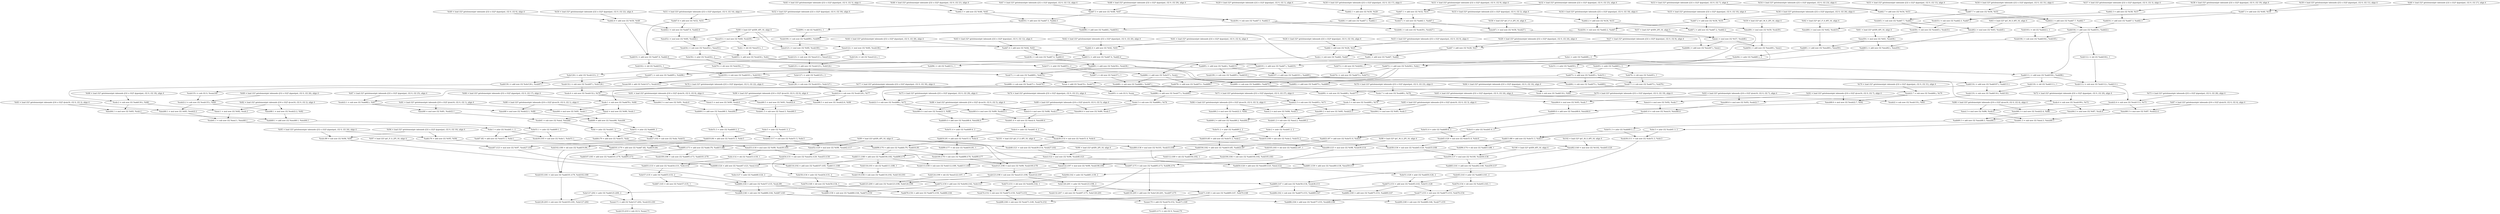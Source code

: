 digraph G {
compound=true
"t25" [label="  %t25 = load i32* getelementptr inbounds ([32 x i32]* @goutput, i32 0, i32 0), align 4"]
"t26" [label="  %t26 = load i32* getelementptr inbounds ([32 x i32]* @goutput, i32 0, i32 16), align 4"]
"add2" [label="  %add2 = add nsw i32 %t26, %t25"]
"t27" [label="  %t27 = load i32* getelementptr inbounds ([32 x i32]* @goutput, i32 0, i32 8), align 4"]
"t28" [label="  %t28 = load i32* getelementptr inbounds ([32 x i32]* @goutput, i32 0, i32 24), align 4"]
"add7" [label="  %add7 = add nsw i32 %t28, %t27"]
"t29" [label="  %t29 = load i32* getelementptr inbounds ([32 x i32]* @goutput, i32 0, i32 1), align 4"]
"t30" [label="  %t30 = load i32* getelementptr inbounds ([32 x i32]* @goutput, i32 0, i32 17), align 4"]
"add2.1" [label="  %add2.1 = add nsw i32 %t30, %t29"]
"t31" [label="  %t31 = load i32* getelementptr inbounds ([32 x i32]* @goutput, i32 0, i32 9), align 4"]
"t32" [label="  %t32 = load i32* getelementptr inbounds ([32 x i32]* @goutput, i32 0, i32 25), align 4"]
"add7.1" [label="  %add7.1 = add nsw i32 %t32, %t31"]
"t33" [label="  %t33 = load i32* getelementptr inbounds ([32 x i32]* @goutput, i32 0, i32 2), align 4"]
"t34" [label="  %t34 = load i32* getelementptr inbounds ([32 x i32]* @goutput, i32 0, i32 18), align 4"]
"add2.2" [label="  %add2.2 = add nsw i32 %t34, %t33"]
"t35" [label="  %t35 = load i32* getelementptr inbounds ([32 x i32]* @goutput, i32 0, i32 10), align 4"]
"t36" [label="  %t36 = load i32* getelementptr inbounds ([32 x i32]* @goutput, i32 0, i32 26), align 4"]
"add7.2" [label="  %add7.2 = add nsw i32 %t36, %t35"]
"t37" [label="  %t37 = load i32* getelementptr inbounds ([32 x i32]* @goutput, i32 0, i32 3), align 4"]
"t38" [label="  %t38 = load i32* getelementptr inbounds ([32 x i32]* @goutput, i32 0, i32 19), align 4"]
"add2.3" [label="  %add2.3 = add nsw i32 %t38, %t37"]
"t39" [label="  %t39 = load i32* getelementptr inbounds ([32 x i32]* @goutput, i32 0, i32 11), align 4"]
"t40" [label="  %t40 = load i32* getelementptr inbounds ([32 x i32]* @goutput, i32 0, i32 27), align 4"]
"add7.3" [label="  %add7.3 = add nsw i32 %t40, %t39"]
"t41" [label="  %t41 = load i32* getelementptr inbounds ([32 x i32]* @goutput, i32 0, i32 4), align 4"]
"t42" [label="  %t42 = load i32* getelementptr inbounds ([32 x i32]* @goutput, i32 0, i32 20), align 4"]
"add2.4" [label="  %add2.4 = add nsw i32 %t42, %t41"]
"t43" [label="  %t43 = load i32* getelementptr inbounds ([32 x i32]* @goutput, i32 0, i32 12), align 4"]
"t44" [label="  %t44 = load i32* getelementptr inbounds ([32 x i32]* @goutput, i32 0, i32 28), align 4"]
"add7.4" [label="  %add7.4 = add nsw i32 %t44, %t43"]
"t45" [label="  %t45 = load i32* getelementptr inbounds ([32 x i32]* @goutput, i32 0, i32 5), align 4"]
"t46" [label="  %t46 = load i32* getelementptr inbounds ([32 x i32]* @goutput, i32 0, i32 21), align 4"]
"add2.5" [label="  %add2.5 = add nsw i32 %t46, %t45"]
"t47" [label="  %t47 = load i32* getelementptr inbounds ([32 x i32]* @goutput, i32 0, i32 13), align 4"]
"t48" [label="  %t48 = load i32* getelementptr inbounds ([32 x i32]* @goutput, i32 0, i32 29), align 4"]
"add7.5" [label="  %add7.5 = add nsw i32 %t48, %t47"]
"t49" [label="  %t49 = load i32* getelementptr inbounds ([32 x i32]* @goutput, i32 0, i32 6), align 4"]
"t50" [label="  %t50 = load i32* getelementptr inbounds ([32 x i32]* @goutput, i32 0, i32 22), align 4"]
"add2.6" [label="  %add2.6 = add nsw i32 %t50, %t49"]
"t51" [label="  %t51 = load i32* getelementptr inbounds ([32 x i32]* @goutput, i32 0, i32 14), align 4"]
"t52" [label="  %t52 = load i32* getelementptr inbounds ([32 x i32]* @goutput, i32 0, i32 30), align 4"]
"add7.6" [label="  %add7.6 = add nsw i32 %t52, %t51"]
"t53" [label="  %t53 = load i32* getelementptr inbounds ([32 x i32]* @goutput, i32 0, i32 7), align 4"]
"t54" [label="  %t54 = load i32* getelementptr inbounds ([32 x i32]* @goutput, i32 0, i32 23), align 4"]
"add2.7" [label="  %add2.7 = add nsw i32 %t54, %t53"]
"t55" [label="  %t55 = load i32* getelementptr inbounds ([32 x i32]* @goutput, i32 0, i32 15), align 4"]
"t56" [label="  %t56 = load i32* getelementptr inbounds ([32 x i32]* @goutput, i32 0, i32 31), align 4"]
"add7.7" [label="  %add7.7 = add nsw i32 %t56, %t55"]
"add.i" [label="  %add.i = add nsw i32 %add7, %add2"]
"add4.i" [label="  %add4.i = add nsw i32 %add7.1, %add2.1"]
"add7.i" [label="  %add7.i = add nsw i32 %add7.2, %add2.2"]
"add10.i" [label="  %add10.i = add nsw i32 %add7.3, %add2.3"]
"add13.i" [label="  %add13.i = add nsw i32 %add7.4, %add2.4"]
"add16.i" [label="  %add16.i = add nsw i32 %add7.5, %add2.5"]
"add19.i" [label="  %add19.i = add nsw i32 %add7.6, %add2.6"]
"add22.i" [label="  %add22.i = add nsw i32 %add7.7, %add2.7"]
"sub.i" [label="  %sub.i = sub nsw i32 %add2, %add7"]
"sub27.i" [label="  %sub27.i = sub nsw i32 %add2.1, %add7.1"]
"sub30.i" [label="  %sub30.i = sub nsw i32 %add2.2, %add7.2"]
"sub33.i" [label="  %sub33.i = sub nsw i32 %add2.3, %add7.3"]
"sub36.i" [label="  %sub36.i = sub nsw i32 %add7.4, %add2.4"]
"sub39.i" [label="  %sub39.i = sub nsw i32 %add7.5, %add2.5"]
"sub42.i" [label="  %sub42.i = sub nsw i32 %add7.6, %add2.6"]
"sub45.i" [label="  %sub45.i = sub nsw i32 %add7.7, %add2.7"]
"sub46.i" [label="  %sub46.i = sub nsw i32 %sub39.i, %sub27.i"]
"t57" [label="  %t57 = load i32* @SIN_2PI_16, align 4"]
"mul.i" [label="  %mul.i = mul nsw i32 %t57, %sub46.i"]
"t58" [label="  %t58 = load i32* @C_P_S_2PI_16, align 4"]
"mul47.i" [label="  %mul47.i = mul nsw i32 %t58, %sub27.i"]
"add48.i" [label="  %add48.i = add nsw i32 %mul47.i, %mul.i"]
"t59" [label="  %t59 = load i32* @C_M_S_2PI_16, align 4"]
"mul49.i" [label="  %mul49.i = mul nsw i32 %t59, %sub39.i"]
"add50.i" [label="  %add50.i = add nsw i32 %mul49.i, %mul.i"]
"shr.i" [label="  %shr.i = ashr i32 %add48.i, 2"]
"shr51.i" [label="  %shr51.i = ashr i32 %add50.i, 2"]
"t60" [label="  %t60 = load i32* @SIN_4PI_16, align 4"]
"mul52.i" [label="  %mul52.i = mul nsw i32 %t60, %sub42.i"]
"mul53.i" [label="  %mul53.i = mul nsw i32 %t60, %sub30.i"]
"sub54.i" [label="  %sub54.i = sub nsw i32 %mul52.i, %mul53.i"]
"shl.i" [label="  %shl.i = shl i32 %mul53.i, 1"]
"add55.i" [label="  %add55.i = add nsw i32 %sub54.i, %shl.i"]
"shr56.i" [label="  %shr56.i = ashr i32 %sub54.i, 2"]
"shr57.i" [label="  %shr57.i = ashr i32 %add55.i, 2"]
"sub58.i" [label="  %sub58.i = sub nsw i32 %sub45.i, %sub33.i"]
"t61" [label="  %t61 = load i32* @SIN_6PI_16, align 4"]
"mul59.i" [label="  %mul59.i = mul nsw i32 %t61, %sub58.i"]
"t62" [label="  %t62 = load i32* @C_P_S_6PI_16, align 4"]
"mul60.i" [label="  %mul60.i = mul nsw i32 %t62, %sub33.i"]
"add61.i" [label="  %add61.i = add nsw i32 %mul60.i, %mul59.i"]
"t63" [label="  %t63 = load i32* @C_M_S_6PI_16, align 4"]
"mul62.i" [label="  %mul62.i = mul nsw i32 %t63, %sub45.i"]
"add63.i" [label="  %add63.i = add nsw i32 %mul62.i, %mul59.i"]
"shr64.i" [label="  %shr64.i = ashr i32 %add61.i, 2"]
"shr65.i" [label="  %shr65.i = ashr i32 %add63.i, 2"]
"add66.i" [label="  %add66.i = add nsw i32 %shr57.i, %sub.i"]
"shl67.i" [label="  %shl67.i = shl nsw i32 %shr57.i, 1"]
"sub68.i" [label="  %sub68.i = sub nsw i32 %add66.i, %shl67.i"]
"add69.i" [label="  %add69.i = add nsw i32 %shr56.i, %sub36.i"]
"shl70.i" [label="  %shl70.i = shl nsw i32 %shr56.i, 1"]
"sub71.i" [label="  %sub71.i = sub nsw i32 %add69.i, %shl70.i"]
"add72.i" [label="  %add72.i = add nsw i32 %shr64.i, %shr.i"]
"shl73.i" [label="  %shl73.i = shl nsw i32 %shr64.i, 1"]
"sub74.i" [label="  %sub74.i = sub nsw i32 %add72.i, %shl73.i"]
"add75.i" [label="  %add75.i = add nsw i32 %shr65.i, %shr51.i"]
"shl76.i" [label="  %shl76.i = shl nsw i32 %shr65.i, 1"]
"sub77.i" [label="  %sub77.i = sub nsw i32 %add75.i, %shl76.i"]
"add78.i" [label="  %add78.i = add nsw i32 %add72.i, %add66.i"]
"sub80.i" [label="  %sub80.i = sub nsw i32 %add66.i, %add72.i"]
"add82.i" [label="  %add82.i = add nsw i32 %add75.i, %add69.i"]
"sub84.i" [label="  %sub84.i = sub nsw i32 %add75.i, %add69.i"]
"add86.i" [label="  %add86.i = add nsw i32 %sub77.i, %sub68.i"]
"sub88.i" [label="  %sub88.i = sub nsw i32 %sub71.i, %sub74.i"]
"sub90.i" [label="  %sub90.i = sub nsw i32 %sub68.i, %sub77.i"]
"sum" [label="  %sum = add i32 %sub74.i, %sub71.i"]
"sub93.i" [label="  %sub93.i = sub i32 0, %sum"]
"add95.i" [label="  %add95.i = add nsw i32 %add.i, %add13.i"]
"shl96.i" [label="  %shl96.i = shl i32 %add13.i, 1"]
"sub97.i" [label="  %sub97.i = sub nsw i32 %add95.i, %shl96.i"]
"add98.i" [label="  %add98.i = add nsw i32 %add4.i, %add16.i"]
"shl99.i" [label="  %shl99.i = shl i32 %add16.i, 1"]
"sub100.i" [label="  %sub100.i = sub nsw i32 %add98.i, %shl99.i"]
"add101.i" [label="  %add101.i = add nsw i32 %add7.i, %add19.i"]
"shl102.i" [label="  %shl102.i = shl i32 %add19.i, 1"]
"sub103.i" [label="  %sub103.i = sub nsw i32 %add101.i, %shl102.i"]
"add104.i" [label="  %add104.i = add nsw i32 %add10.i, %add22.i"]
"shl105.i" [label="  %shl105.i = shl i32 %add22.i, 1"]
"sub106.i" [label="  %sub106.i = sub nsw i32 %add104.i, %shl105.i"]
"add107.i" [label="  %add107.i = add nsw i32 %add101.i, %add95.i"]
"sub109.i" [label="  %sub109.i = sub nsw i32 %add95.i, %add101.i"]
"add111.i" [label="  %add111.i = add nsw i32 %add104.i, %add98.i"]
"shl112.i" [label="  %shl112.i = shl i32 %add104.i, 1"]
"sub113.i" [label="  %sub113.i = sub nsw i32 %shl112.i, %add111.i"]
"add116.i" [label="  %add116.i = add nsw i32 %add107.i, %add111.i"]
"shl118.i" [label="  %shl118.i = shl i32 %add111.i, 1"]
"sub119.i" [label="  %sub119.i = sub nsw i32 %add116.i, %shl118.i"]
"mul121.i" [label="  %mul121.i = mul nsw i32 %t60, %sub100.i"]
"mul122.i" [label="  %mul122.i = mul nsw i32 %t60, %sub106.i"]
"sub123.i" [label="  %sub123.i = sub nsw i32 %mul121.i, %mul122.i"]
"shl124.i" [label="  %shl124.i = shl i32 %mul122.i, 1"]
"add125.i" [label="  %add125.i = add nsw i32 %sub123.i, %shl124.i"]
"shr126.i" [label="  %shr126.i = ashr i32 %sub123.i, 2"]
"shr127.i" [label="  %shr127.i = ashr i32 %add125.i, 2"]
"sub128.i" [label="  %sub128.i = sub nsw i32 %sub103.i, %shr127.i"]
"add130.i" [label="  %add130.i = add nsw i32 %shr126.i, %sub97.i"]
"sub132.i" [label="  %sub132.i = sub nsw i32 %sub97.i, %shr126.i"]
"sum169" [label="  %sum169 = add i32 %shr127.i, %sub103.i"]
"sub135.i" [label="  %sub135.i = sub i32 0, %sum169"]
"t64" [label="  %t64 = load i32* getelementptr inbounds ([32 x i32]* @goutput, i32 0, i32 16), align 4"]
"sub" [label="  %sub = sub nsw i32 %add116.i, %t64"]
"t65" [label="  %t65 = load i32* getelementptr inbounds ([32 x i32]* @goutput, i32 0, i32 24), align 4"]
"sub22" [label="  %sub22 = sub nsw i32 %sub119.i, %t65"]
"t66" [label="  %t66 = load i32* getelementptr inbounds ([32 x i32]* @goutput, i32 0, i32 17), align 4"]
"sub.1" [label="  %sub.1 = sub nsw i32 %add78.i, %t66"]
"t67" [label="  %t67 = load i32* getelementptr inbounds ([32 x i32]* @goutput, i32 0, i32 25), align 4"]
"sub22.1" [label="  %sub22.1 = sub nsw i32 %add82.i, %t67"]
"t68" [label="  %t68 = load i32* getelementptr inbounds ([32 x i32]* @goutput, i32 0, i32 18), align 4"]
"sub.2" [label="  %sub.2 = sub nsw i32 %add130.i, %t68"]
"t69" [label="  %t69 = load i32* getelementptr inbounds ([32 x i32]* @goutput, i32 0, i32 26), align 4"]
"sub22.2" [label="  %sub22.2 = sub nsw i32 %sub135.i, %t69"]
"t70" [label="  %t70 = load i32* getelementptr inbounds ([32 x i32]* @goutput, i32 0, i32 19), align 4"]
"sub.3" [label="  %sub.3 = sub nsw i32 %sub90.i, %t70"]
"t71" [label="  %t71 = load i32* getelementptr inbounds ([32 x i32]* @goutput, i32 0, i32 27), align 4"]
"sub22.3" [label="  %sub22.3 = sub nsw i32 %sub93.i, %t71"]
"t72" [label="  %t72 = load i32* getelementptr inbounds ([32 x i32]* @goutput, i32 0, i32 20), align 4"]
"sub.4" [label="  %sub.4 = sub nsw i32 %sub109.i, %t72"]
"t73" [label="  %t73 = load i32* getelementptr inbounds ([32 x i32]* @goutput, i32 0, i32 28), align 4"]
"sub22.4" [label="  %sub22.4 = sub nsw i32 %sub113.i, %t73"]
"t74" [label="  %t74 = load i32* getelementptr inbounds ([32 x i32]* @goutput, i32 0, i32 21), align 4"]
"sub.5" [label="  %sub.5 = sub nsw i32 %add86.i, %t74"]
"t75" [label="  %t75 = load i32* getelementptr inbounds ([32 x i32]* @goutput, i32 0, i32 29), align 4"]
"sub22.5" [label="  %sub22.5 = sub nsw i32 %sub88.i, %t75"]
"t76" [label="  %t76 = load i32* getelementptr inbounds ([32 x i32]* @goutput, i32 0, i32 22), align 4"]
"sub.6" [label="  %sub.6 = sub nsw i32 %sub132.i, %t76"]
"t77" [label="  %t77 = load i32* getelementptr inbounds ([32 x i32]* @goutput, i32 0, i32 30), align 4"]
"sub22.6" [label="  %sub22.6 = sub nsw i32 %sub128.i, %t77"]
"t78" [label="  %t78 = load i32* getelementptr inbounds ([32 x i32]* @goutput, i32 0, i32 23), align 4"]
"sub.7" [label="  %sub.7 = sub nsw i32 %sub80.i, %t78"]
"t79" [label="  %t79 = load i32* getelementptr inbounds ([32 x i32]* @goutput, i32 0, i32 31), align 4"]
"sub22.7" [label="  %sub22.7 = sub nsw i32 %sub84.i, %t79"]
"t80" [label="  %t80 = load i32* getelementptr inbounds ([16 x i32]* @cos16, i32 0, i32 1), align 4"]
"mul" [label="  %mul = mul nsw i32 %t80, %sub.1"]
"t81" [label="  %t81 = load i32* getelementptr inbounds ([16 x i32]* @sin16, i32 0, i32 1), align 4"]
"mul40" [label="  %mul40 = mul nsw i32 %t81, %sub22.1"]
"sub41" [label="  %sub41 = sub nsw i32 %mul, %mul40"]
"mul44" [label="  %mul44 = mul nsw i32 %t81, %sub.1"]
"mul48" [label="  %mul48 = mul nsw i32 %sub22.1, %t80"]
"add49" [label="  %add49 = add nsw i32 %mul48, %mul44"]
"shr" [label="  %shr = ashr i32 %sub41, 2"]
"shr51" [label="  %shr51 = ashr i32 %add49, 2"]
"t82" [label="  %t82 = load i32* getelementptr inbounds ([16 x i32]* @cos16, i32 0, i32 2), align 4"]
"mul.1" [label="  %mul.1 = mul nsw i32 %t82, %sub.2"]
"t83" [label="  %t83 = load i32* getelementptr inbounds ([16 x i32]* @sin16, i32 0, i32 2), align 4"]
"mul40.1" [label="  %mul40.1 = mul nsw i32 %t83, %sub22.2"]
"sub41.1" [label="  %sub41.1 = sub nsw i32 %mul.1, %mul40.1"]
"mul44.1" [label="  %mul44.1 = mul nsw i32 %t83, %sub.2"]
"mul48.1" [label="  %mul48.1 = mul nsw i32 %sub22.2, %t82"]
"add49.1" [label="  %add49.1 = add nsw i32 %mul48.1, %mul44.1"]
"shr.1" [label="  %shr.1 = ashr i32 %sub41.1, 2"]
"shr51.1" [label="  %shr51.1 = ashr i32 %add49.1, 2"]
"t84" [label="  %t84 = load i32* getelementptr inbounds ([16 x i32]* @cos16, i32 0, i32 3), align 4"]
"mul.2" [label="  %mul.2 = mul nsw i32 %t84, %sub.3"]
"t85" [label="  %t85 = load i32* getelementptr inbounds ([16 x i32]* @sin16, i32 0, i32 3), align 4"]
"mul40.2" [label="  %mul40.2 = mul nsw i32 %t85, %sub22.3"]
"sub41.2" [label="  %sub41.2 = sub nsw i32 %mul.2, %mul40.2"]
"mul44.2" [label="  %mul44.2 = mul nsw i32 %t85, %sub.3"]
"mul48.2" [label="  %mul48.2 = mul nsw i32 %sub22.3, %t84"]
"add49.2" [label="  %add49.2 = add nsw i32 %mul48.2, %mul44.2"]
"shr.2" [label="  %shr.2 = ashr i32 %sub41.2, 2"]
"shr51.2" [label="  %shr51.2 = ashr i32 %add49.2, 2"]
"t86" [label="  %t86 = load i32* getelementptr inbounds ([16 x i32]* @cos16, i32 0, i32 4), align 4"]
"mul.3" [label="  %mul.3 = mul nsw i32 %t86, %sub.4"]
"t87" [label="  %t87 = load i32* getelementptr inbounds ([16 x i32]* @sin16, i32 0, i32 4), align 4"]
"mul40.3" [label="  %mul40.3 = mul nsw i32 %t87, %sub22.4"]
"sub41.3" [label="  %sub41.3 = sub nsw i32 %mul.3, %mul40.3"]
"mul44.3" [label="  %mul44.3 = mul nsw i32 %t87, %sub.4"]
"mul48.3" [label="  %mul48.3 = mul nsw i32 %sub22.4, %t86"]
"add49.3" [label="  %add49.3 = add nsw i32 %mul48.3, %mul44.3"]
"shr.3" [label="  %shr.3 = ashr i32 %sub41.3, 2"]
"shr51.3" [label="  %shr51.3 = ashr i32 %add49.3, 2"]
"t88" [label="  %t88 = load i32* getelementptr inbounds ([16 x i32]* @cos16, i32 0, i32 5), align 4"]
"mul.4" [label="  %mul.4 = mul nsw i32 %t88, %sub.5"]
"t89" [label="  %t89 = load i32* getelementptr inbounds ([16 x i32]* @sin16, i32 0, i32 5), align 4"]
"mul40.4" [label="  %mul40.4 = mul nsw i32 %t89, %sub22.5"]
"sub41.4" [label="  %sub41.4 = sub nsw i32 %mul.4, %mul40.4"]
"mul44.4" [label="  %mul44.4 = mul nsw i32 %t89, %sub.5"]
"mul48.4" [label="  %mul48.4 = mul nsw i32 %sub22.5, %t88"]
"add49.4" [label="  %add49.4 = add nsw i32 %mul48.4, %mul44.4"]
"shr.4" [label="  %shr.4 = ashr i32 %sub41.4, 2"]
"shr51.4" [label="  %shr51.4 = ashr i32 %add49.4, 2"]
"t90" [label="  %t90 = load i32* getelementptr inbounds ([16 x i32]* @cos16, i32 0, i32 6), align 4"]
"mul.5" [label="  %mul.5 = mul nsw i32 %t90, %sub.6"]
"t91" [label="  %t91 = load i32* getelementptr inbounds ([16 x i32]* @sin16, i32 0, i32 6), align 4"]
"mul40.5" [label="  %mul40.5 = mul nsw i32 %t91, %sub22.6"]
"sub41.5" [label="  %sub41.5 = sub nsw i32 %mul.5, %mul40.5"]
"mul44.5" [label="  %mul44.5 = mul nsw i32 %t91, %sub.6"]
"mul48.5" [label="  %mul48.5 = mul nsw i32 %sub22.6, %t90"]
"add49.5" [label="  %add49.5 = add nsw i32 %mul48.5, %mul44.5"]
"shr.5" [label="  %shr.5 = ashr i32 %sub41.5, 2"]
"shr51.5" [label="  %shr51.5 = ashr i32 %add49.5, 2"]
"t92" [label="  %t92 = load i32* getelementptr inbounds ([16 x i32]* @cos16, i32 0, i32 7), align 4"]
"mul.6" [label="  %mul.6 = mul nsw i32 %t92, %sub.7"]
"t93" [label="  %t93 = load i32* getelementptr inbounds ([16 x i32]* @sin16, i32 0, i32 7), align 4"]
"mul40.6" [label="  %mul40.6 = mul nsw i32 %t93, %sub22.7"]
"sub41.6" [label="  %sub41.6 = sub nsw i32 %mul.6, %mul40.6"]
"mul44.6" [label="  %mul44.6 = mul nsw i32 %t93, %sub.7"]
"mul48.6" [label="  %mul48.6 = mul nsw i32 %sub22.7, %t92"]
"add49.6" [label="  %add49.6 = add nsw i32 %mul48.6, %mul44.6"]
"shr.6" [label="  %shr.6 = ashr i32 %sub41.6, 2"]
"shr51.6" [label="  %shr51.6 = ashr i32 %add49.6, 2"]
"t94" [label="  %t94 = load i32* getelementptr inbounds ([32 x i32]* @goutput, i32 0, i32 16), align 4"]
"t95" [label="  %t95 = load i32* getelementptr inbounds ([32 x i32]* @goutput, i32 0, i32 24), align 4"]
"add.i76" [label="  %add.i76 = add nsw i32 %t95, %t94"]
"add4.i79" [label="  %add4.i79 = add nsw i32 %shr51, %shr"]
"add7.i82" [label="  %add7.i82 = add nsw i32 %shr51.1, %shr.1"]
"add10.i85" [label="  %add10.i85 = add nsw i32 %shr51.2, %shr.2"]
"add13.i88" [label="  %add13.i88 = add nsw i32 %shr51.3, %shr.3"]
"add16.i91" [label="  %add16.i91 = add nsw i32 %shr51.4, %shr.4"]
"add19.i94" [label="  %add19.i94 = add nsw i32 %shr51.5, %shr.5"]
"add22.i97" [label="  %add22.i97 = add nsw i32 %shr51.6, %shr.6"]
"sub.i99" [label="  %sub.i99 = sub nsw i32 %t94, %t95"]
"sub27.i102" [label="  %sub27.i102 = sub nsw i32 %shr, %shr51"]
"sub30.i105" [label="  %sub30.i105 = sub nsw i32 %shr.1, %shr51.1"]
"sub33.i108" [label="  %sub33.i108 = sub nsw i32 %shr.2, %shr51.2"]
"sub36.i111" [label="  %sub36.i111 = sub nsw i32 %shr51.3, %shr.3"]
"sub39.i114" [label="  %sub39.i114 = sub nsw i32 %shr51.4, %shr.4"]
"sub42.i117" [label="  %sub42.i117 = sub nsw i32 %shr51.5, %shr.5"]
"sub45.i120" [label="  %sub45.i120 = sub nsw i32 %shr51.6, %shr.6"]
"sub46.i121" [label="  %sub46.i121 = sub nsw i32 %sub39.i114, %sub27.i102"]
"t96" [label="  %t96 = load i32* @SIN_2PI_16, align 4"]
"mul.i122" [label="  %mul.i122 = mul nsw i32 %t96, %sub46.i121"]
"t97" [label="  %t97 = load i32* @C_P_S_2PI_16, align 4"]
"mul47.i123" [label="  %mul47.i123 = mul nsw i32 %t97, %sub27.i102"]
"add48.i124" [label="  %add48.i124 = add nsw i32 %mul47.i123, %mul.i122"]
"t98" [label="  %t98 = load i32* @C_M_S_2PI_16, align 4"]
"mul49.i125" [label="  %mul49.i125 = mul nsw i32 %t98, %sub39.i114"]
"add50.i126" [label="  %add50.i126 = add nsw i32 %mul49.i125, %mul.i122"]
"shr.i127" [label="  %shr.i127 = ashr i32 %add48.i124, 2"]
"shr51.i128" [label="  %shr51.i128 = ashr i32 %add50.i126, 2"]
"t99" [label="  %t99 = load i32* @SIN_4PI_16, align 4"]
"mul52.i129" [label="  %mul52.i129 = mul nsw i32 %t99, %sub42.i117"]
"mul53.i130" [label="  %mul53.i130 = mul nsw i32 %t99, %sub30.i105"]
"sub54.i131" [label="  %sub54.i131 = sub nsw i32 %mul52.i129, %mul53.i130"]
"shl.i132" [label="  %shl.i132 = shl i32 %mul53.i130, 1"]
"add55.i133" [label="  %add55.i133 = add nsw i32 %sub54.i131, %shl.i132"]
"shr56.i134" [label="  %shr56.i134 = ashr i32 %sub54.i131, 2"]
"shr57.i135" [label="  %shr57.i135 = ashr i32 %add55.i133, 2"]
"sub58.i136" [label="  %sub58.i136 = sub nsw i32 %sub45.i120, %sub33.i108"]
"t100" [label="  %t100 = load i32* @SIN_6PI_16, align 4"]
"mul59.i137" [label="  %mul59.i137 = mul nsw i32 %t100, %sub58.i136"]
"t101" [label="  %t101 = load i32* @C_P_S_6PI_16, align 4"]
"mul60.i138" [label="  %mul60.i138 = mul nsw i32 %t101, %sub33.i108"]
"add61.i139" [label="  %add61.i139 = add nsw i32 %mul60.i138, %mul59.i137"]
"t102" [label="  %t102 = load i32* @C_M_S_6PI_16, align 4"]
"mul62.i140" [label="  %mul62.i140 = mul nsw i32 %t102, %sub45.i120"]
"add63.i141" [label="  %add63.i141 = add nsw i32 %mul62.i140, %mul59.i137"]
"shr64.i142" [label="  %shr64.i142 = ashr i32 %add61.i139, 2"]
"shr65.i143" [label="  %shr65.i143 = ashr i32 %add63.i141, 2"]
"add66.i144" [label="  %add66.i144 = add nsw i32 %shr57.i135, %sub.i99"]
"shl67.i145" [label="  %shl67.i145 = shl nsw i32 %shr57.i135, 1"]
"sub68.i146" [label="  %sub68.i146 = sub nsw i32 %add66.i144, %shl67.i145"]
"add69.i147" [label="  %add69.i147 = add nsw i32 %shr56.i134, %sub36.i111"]
"shl70.i148" [label="  %shl70.i148 = shl nsw i32 %shr56.i134, 1"]
"sub71.i149" [label="  %sub71.i149 = sub nsw i32 %add69.i147, %shl70.i148"]
"add72.i150" [label="  %add72.i150 = add nsw i32 %shr64.i142, %shr.i127"]
"shl73.i151" [label="  %shl73.i151 = shl nsw i32 %shr64.i142, 1"]
"sub74.i152" [label="  %sub74.i152 = sub nsw i32 %add72.i150, %shl73.i151"]
"add75.i153" [label="  %add75.i153 = add nsw i32 %shr65.i143, %shr51.i128"]
"shl76.i154" [label="  %shl76.i154 = shl nsw i32 %shr65.i143, 1"]
"sub77.i155" [label="  %sub77.i155 = sub nsw i32 %add75.i153, %shl76.i154"]
"add78.i156" [label="  %add78.i156 = add nsw i32 %add72.i150, %add66.i144"]
"sub80.i158" [label="  %sub80.i158 = sub nsw i32 %add66.i144, %add72.i150"]
"add82.i160" [label="  %add82.i160 = add nsw i32 %add75.i153, %add69.i147"]
"sub84.i162" [label="  %sub84.i162 = sub nsw i32 %add75.i153, %add69.i147"]
"add86.i164" [label="  %add86.i164 = add nsw i32 %sub77.i155, %sub68.i146"]
"sub88.i166" [label="  %sub88.i166 = sub nsw i32 %sub71.i149, %sub74.i152"]
"sub90.i168" [label="  %sub90.i168 = sub nsw i32 %sub68.i146, %sub77.i155"]
"sum170" [label="  %sum170 = add i32 %sub74.i152, %sub71.i149"]
"sub93.i171" [label="  %sub93.i171 = sub i32 0, %sum170"]
"add95.i173" [label="  %add95.i173 = add nsw i32 %add.i76, %add13.i88"]
"shl96.i174" [label="  %shl96.i174 = shl nsw i32 %add13.i88, 1"]
"sub97.i175" [label="  %sub97.i175 = sub nsw i32 %add95.i173, %shl96.i174"]
"add98.i176" [label="  %add98.i176 = add nsw i32 %add4.i79, %add16.i91"]
"shl99.i177" [label="  %shl99.i177 = shl nsw i32 %add16.i91, 1"]
"sub100.i178" [label="  %sub100.i178 = sub nsw i32 %add98.i176, %shl99.i177"]
"add101.i179" [label="  %add101.i179 = add nsw i32 %add7.i82, %add19.i94"]
"shl102.i180" [label="  %shl102.i180 = shl nsw i32 %add19.i94, 1"]
"sub103.i181" [label="  %sub103.i181 = sub nsw i32 %add101.i179, %shl102.i180"]
"add104.i182" [label="  %add104.i182 = add nsw i32 %add10.i85, %add22.i97"]
"shl105.i183" [label="  %shl105.i183 = shl nsw i32 %add22.i97, 1"]
"sub106.i184" [label="  %sub106.i184 = sub nsw i32 %add104.i182, %shl105.i183"]
"add107.i185" [label="  %add107.i185 = add nsw i32 %add101.i179, %add95.i173"]
"sub109.i186" [label="  %sub109.i186 = sub nsw i32 %add95.i173, %add101.i179"]
"add111.i188" [label="  %add111.i188 = add nsw i32 %add104.i182, %add98.i176"]
"shl112.i189" [label="  %shl112.i189 = shl i32 %add104.i182, 1"]
"sub113.i190" [label="  %sub113.i190 = sub nsw i32 %shl112.i189, %add111.i188"]
"add116.i192" [label="  %add116.i192 = add nsw i32 %add107.i185, %add111.i188"]
"shl118.i193" [label="  %shl118.i193 = shl i32 %add111.i188, 1"]
"sub119.i194" [label="  %sub119.i194 = sub nsw i32 %add116.i192, %shl118.i193"]
"mul121.i196" [label="  %mul121.i196 = mul nsw i32 %t99, %sub100.i178"]
"mul122.i197" [label="  %mul122.i197 = mul nsw i32 %t99, %sub106.i184"]
"sub123.i198" [label="  %sub123.i198 = sub nsw i32 %mul121.i196, %mul122.i197"]
"shl124.i199" [label="  %shl124.i199 = shl i32 %mul122.i197, 1"]
"add125.i200" [label="  %add125.i200 = add nsw i32 %sub123.i198, %shl124.i199"]
"shr126.i201" [label="  %shr126.i201 = ashr i32 %sub123.i198, 2"]
"shr127.i202" [label="  %shr127.i202 = ashr i32 %add125.i200, 2"]
"sub128.i203" [label="  %sub128.i203 = sub nsw i32 %sub103.i181, %shr127.i202"]
"add130.i205" [label="  %add130.i205 = add nsw i32 %shr126.i201, %sub97.i175"]
"sub132.i207" [label="  %sub132.i207 = sub nsw i32 %sub97.i175, %shr126.i201"]
"sum171" [label="  %sum171 = add i32 %shr127.i202, %sub103.i181"]
"sub135.i210" [label="  %sub135.i210 = sub i32 0, %sum171"]
"t26" -> "add2"
"t25" -> "add2"
"t28" -> "add7"
"t27" -> "add7"
"t30" -> "add2.1"
"t29" -> "add2.1"
"t32" -> "add7.1"
"t31" -> "add7.1"
"t34" -> "add2.2"
"t33" -> "add2.2"
"t36" -> "add7.2"
"t35" -> "add7.2"
"t38" -> "add2.3"
"t37" -> "add2.3"
"t40" -> "add7.3"
"t39" -> "add7.3"
"t42" -> "add2.4"
"t41" -> "add2.4"
"t44" -> "add7.4"
"t43" -> "add7.4"
"t46" -> "add2.5"
"t45" -> "add2.5"
"t48" -> "add7.5"
"t47" -> "add7.5"
"t50" -> "add2.6"
"t49" -> "add2.6"
"t52" -> "add7.6"
"t51" -> "add7.6"
"t54" -> "add2.7"
"t53" -> "add2.7"
"t56" -> "add7.7"
"t55" -> "add7.7"
"add7" -> "add.i"
"add2" -> "add.i"
"add7.1" -> "add4.i"
"add2.1" -> "add4.i"
"add7.2" -> "add7.i"
"add2.2" -> "add7.i"
"add7.3" -> "add10.i"
"add2.3" -> "add10.i"
"add7.4" -> "add13.i"
"add2.4" -> "add13.i"
"add7.5" -> "add16.i"
"add2.5" -> "add16.i"
"add7.6" -> "add19.i"
"add2.6" -> "add19.i"
"add7.7" -> "add22.i"
"add2.7" -> "add22.i"
"add2" -> "sub.i"
"add7" -> "sub.i"
"add2.1" -> "sub27.i"
"add7.1" -> "sub27.i"
"add2.2" -> "sub30.i"
"add7.2" -> "sub30.i"
"add2.3" -> "sub33.i"
"add7.3" -> "sub33.i"
"add7.4" -> "sub36.i"
"add2.4" -> "sub36.i"
"add7.5" -> "sub39.i"
"add2.5" -> "sub39.i"
"add7.6" -> "sub42.i"
"add2.6" -> "sub42.i"
"add7.7" -> "sub45.i"
"add2.7" -> "sub45.i"
"sub39.i" -> "sub46.i"
"sub27.i" -> "sub46.i"
"t57" -> "mul.i"
"sub46.i" -> "mul.i"
"t58" -> "mul47.i"
"sub27.i" -> "mul47.i"
"mul47.i" -> "add48.i"
"mul.i" -> "add48.i"
"t59" -> "mul49.i"
"sub39.i" -> "mul49.i"
"mul49.i" -> "add50.i"
"mul.i" -> "add50.i"
"add48.i" -> "shr.i"
"add50.i" -> "shr51.i"
"t60" -> "mul52.i"
"sub42.i" -> "mul52.i"
"t60" -> "mul53.i"
"sub30.i" -> "mul53.i"
"mul52.i" -> "sub54.i"
"mul53.i" -> "sub54.i"
"mul53.i" -> "shl.i"
"sub54.i" -> "add55.i"
"shl.i" -> "add55.i"
"sub54.i" -> "shr56.i"
"add55.i" -> "shr57.i"
"sub45.i" -> "sub58.i"
"sub33.i" -> "sub58.i"
"t61" -> "mul59.i"
"sub58.i" -> "mul59.i"
"t62" -> "mul60.i"
"sub33.i" -> "mul60.i"
"mul60.i" -> "add61.i"
"mul59.i" -> "add61.i"
"t63" -> "mul62.i"
"sub45.i" -> "mul62.i"
"mul62.i" -> "add63.i"
"mul59.i" -> "add63.i"
"add61.i" -> "shr64.i"
"add63.i" -> "shr65.i"
"shr57.i" -> "add66.i"
"sub.i" -> "add66.i"
"shr57.i" -> "shl67.i"
"add66.i" -> "sub68.i"
"shl67.i" -> "sub68.i"
"shr56.i" -> "add69.i"
"sub36.i" -> "add69.i"
"shr56.i" -> "shl70.i"
"add69.i" -> "sub71.i"
"shl70.i" -> "sub71.i"
"shr64.i" -> "add72.i"
"shr.i" -> "add72.i"
"shr64.i" -> "shl73.i"
"add72.i" -> "sub74.i"
"shl73.i" -> "sub74.i"
"shr65.i" -> "add75.i"
"shr51.i" -> "add75.i"
"shr65.i" -> "shl76.i"
"add75.i" -> "sub77.i"
"shl76.i" -> "sub77.i"
"add72.i" -> "add78.i"
"add66.i" -> "add78.i"
"add66.i" -> "sub80.i"
"add72.i" -> "sub80.i"
"add75.i" -> "add82.i"
"add69.i" -> "add82.i"
"add75.i" -> "sub84.i"
"add69.i" -> "sub84.i"
"sub77.i" -> "add86.i"
"sub68.i" -> "add86.i"
"sub71.i" -> "sub88.i"
"sub74.i" -> "sub88.i"
"sub68.i" -> "sub90.i"
"sub77.i" -> "sub90.i"
"sub74.i" -> "sum"
"sub71.i" -> "sum"
"sum" -> "sub93.i"
"add.i" -> "add95.i"
"add13.i" -> "add95.i"
"add13.i" -> "shl96.i"
"add95.i" -> "sub97.i"
"shl96.i" -> "sub97.i"
"add4.i" -> "add98.i"
"add16.i" -> "add98.i"
"add16.i" -> "shl99.i"
"add98.i" -> "sub100.i"
"shl99.i" -> "sub100.i"
"add7.i" -> "add101.i"
"add19.i" -> "add101.i"
"add19.i" -> "shl102.i"
"add101.i" -> "sub103.i"
"shl102.i" -> "sub103.i"
"add10.i" -> "add104.i"
"add22.i" -> "add104.i"
"add22.i" -> "shl105.i"
"add104.i" -> "sub106.i"
"shl105.i" -> "sub106.i"
"add101.i" -> "add107.i"
"add95.i" -> "add107.i"
"add95.i" -> "sub109.i"
"add101.i" -> "sub109.i"
"add104.i" -> "add111.i"
"add98.i" -> "add111.i"
"add104.i" -> "shl112.i"
"shl112.i" -> "sub113.i"
"add111.i" -> "sub113.i"
"add107.i" -> "add116.i"
"add111.i" -> "add116.i"
"add111.i" -> "shl118.i"
"add116.i" -> "sub119.i"
"shl118.i" -> "sub119.i"
"t60" -> "mul121.i"
"sub100.i" -> "mul121.i"
"t60" -> "mul122.i"
"sub106.i" -> "mul122.i"
"mul121.i" -> "sub123.i"
"mul122.i" -> "sub123.i"
"mul122.i" -> "shl124.i"
"sub123.i" -> "add125.i"
"shl124.i" -> "add125.i"
"sub123.i" -> "shr126.i"
"add125.i" -> "shr127.i"
"sub103.i" -> "sub128.i"
"shr127.i" -> "sub128.i"
"shr126.i" -> "add130.i"
"sub97.i" -> "add130.i"
"sub97.i" -> "sub132.i"
"shr126.i" -> "sub132.i"
"shr127.i" -> "sum169"
"sub103.i" -> "sum169"
"sum169" -> "sub135.i"
"add116.i" -> "sub"
"t64" -> "sub"
"sub119.i" -> "sub22"
"t65" -> "sub22"
"add78.i" -> "sub.1"
"t66" -> "sub.1"
"add82.i" -> "sub22.1"
"t67" -> "sub22.1"
"add130.i" -> "sub.2"
"t68" -> "sub.2"
"sub135.i" -> "sub22.2"
"t69" -> "sub22.2"
"sub90.i" -> "sub.3"
"t70" -> "sub.3"
"sub93.i" -> "sub22.3"
"t71" -> "sub22.3"
"sub109.i" -> "sub.4"
"t72" -> "sub.4"
"sub113.i" -> "sub22.4"
"t73" -> "sub22.4"
"add86.i" -> "sub.5"
"t74" -> "sub.5"
"sub88.i" -> "sub22.5"
"t75" -> "sub22.5"
"sub132.i" -> "sub.6"
"t76" -> "sub.6"
"sub128.i" -> "sub22.6"
"t77" -> "sub22.6"
"sub80.i" -> "sub.7"
"t78" -> "sub.7"
"sub84.i" -> "sub22.7"
"t79" -> "sub22.7"
"t80" -> "mul"
"sub.1" -> "mul"
"t81" -> "mul40"
"sub22.1" -> "mul40"
"mul" -> "sub41"
"mul40" -> "sub41"
"t81" -> "mul44"
"sub.1" -> "mul44"
"sub22.1" -> "mul48"
"t80" -> "mul48"
"mul48" -> "add49"
"mul44" -> "add49"
"sub41" -> "shr"
"add49" -> "shr51"
"t82" -> "mul.1"
"sub.2" -> "mul.1"
"t83" -> "mul40.1"
"sub22.2" -> "mul40.1"
"mul.1" -> "sub41.1"
"mul40.1" -> "sub41.1"
"t83" -> "mul44.1"
"sub.2" -> "mul44.1"
"sub22.2" -> "mul48.1"
"t82" -> "mul48.1"
"mul48.1" -> "add49.1"
"mul44.1" -> "add49.1"
"sub41.1" -> "shr.1"
"add49.1" -> "shr51.1"
"t84" -> "mul.2"
"sub.3" -> "mul.2"
"t85" -> "mul40.2"
"sub22.3" -> "mul40.2"
"mul.2" -> "sub41.2"
"mul40.2" -> "sub41.2"
"t85" -> "mul44.2"
"sub.3" -> "mul44.2"
"sub22.3" -> "mul48.2"
"t84" -> "mul48.2"
"mul48.2" -> "add49.2"
"mul44.2" -> "add49.2"
"sub41.2" -> "shr.2"
"add49.2" -> "shr51.2"
"t86" -> "mul.3"
"sub.4" -> "mul.3"
"t87" -> "mul40.3"
"sub22.4" -> "mul40.3"
"mul.3" -> "sub41.3"
"mul40.3" -> "sub41.3"
"t87" -> "mul44.3"
"sub.4" -> "mul44.3"
"sub22.4" -> "mul48.3"
"t86" -> "mul48.3"
"mul48.3" -> "add49.3"
"mul44.3" -> "add49.3"
"sub41.3" -> "shr.3"
"add49.3" -> "shr51.3"
"t88" -> "mul.4"
"sub.5" -> "mul.4"
"t89" -> "mul40.4"
"sub22.5" -> "mul40.4"
"mul.4" -> "sub41.4"
"mul40.4" -> "sub41.4"
"t89" -> "mul44.4"
"sub.5" -> "mul44.4"
"sub22.5" -> "mul48.4"
"t88" -> "mul48.4"
"mul48.4" -> "add49.4"
"mul44.4" -> "add49.4"
"sub41.4" -> "shr.4"
"add49.4" -> "shr51.4"
"t90" -> "mul.5"
"sub.6" -> "mul.5"
"t91" -> "mul40.5"
"sub22.6" -> "mul40.5"
"mul.5" -> "sub41.5"
"mul40.5" -> "sub41.5"
"t91" -> "mul44.5"
"sub.6" -> "mul44.5"
"sub22.6" -> "mul48.5"
"t90" -> "mul48.5"
"mul48.5" -> "add49.5"
"mul44.5" -> "add49.5"
"sub41.5" -> "shr.5"
"add49.5" -> "shr51.5"
"t92" -> "mul.6"
"sub.7" -> "mul.6"
"t93" -> "mul40.6"
"sub22.7" -> "mul40.6"
"mul.6" -> "sub41.6"
"mul40.6" -> "sub41.6"
"t93" -> "mul44.6"
"sub.7" -> "mul44.6"
"sub22.7" -> "mul48.6"
"t92" -> "mul48.6"
"mul48.6" -> "add49.6"
"mul44.6" -> "add49.6"
"sub41.6" -> "shr.6"
"add49.6" -> "shr51.6"
"t95" -> "add.i76"
"t94" -> "add.i76"
"shr51" -> "add4.i79"
"shr" -> "add4.i79"
"shr51.1" -> "add7.i82"
"shr.1" -> "add7.i82"
"shr51.2" -> "add10.i85"
"shr.2" -> "add10.i85"
"shr51.3" -> "add13.i88"
"shr.3" -> "add13.i88"
"shr51.4" -> "add16.i91"
"shr.4" -> "add16.i91"
"shr51.5" -> "add19.i94"
"shr.5" -> "add19.i94"
"shr51.6" -> "add22.i97"
"shr.6" -> "add22.i97"
"t94" -> "sub.i99"
"t95" -> "sub.i99"
"shr" -> "sub27.i102"
"shr51" -> "sub27.i102"
"shr.1" -> "sub30.i105"
"shr51.1" -> "sub30.i105"
"shr.2" -> "sub33.i108"
"shr51.2" -> "sub33.i108"
"shr51.3" -> "sub36.i111"
"shr.3" -> "sub36.i111"
"shr51.4" -> "sub39.i114"
"shr.4" -> "sub39.i114"
"shr51.5" -> "sub42.i117"
"shr.5" -> "sub42.i117"
"shr51.6" -> "sub45.i120"
"shr.6" -> "sub45.i120"
"sub39.i114" -> "sub46.i121"
"sub27.i102" -> "sub46.i121"
"t96" -> "mul.i122"
"sub46.i121" -> "mul.i122"
"t97" -> "mul47.i123"
"sub27.i102" -> "mul47.i123"
"mul47.i123" -> "add48.i124"
"mul.i122" -> "add48.i124"
"t98" -> "mul49.i125"
"sub39.i114" -> "mul49.i125"
"mul49.i125" -> "add50.i126"
"mul.i122" -> "add50.i126"
"add48.i124" -> "shr.i127"
"add50.i126" -> "shr51.i128"
"t99" -> "mul52.i129"
"sub42.i117" -> "mul52.i129"
"t99" -> "mul53.i130"
"sub30.i105" -> "mul53.i130"
"mul52.i129" -> "sub54.i131"
"mul53.i130" -> "sub54.i131"
"mul53.i130" -> "shl.i132"
"sub54.i131" -> "add55.i133"
"shl.i132" -> "add55.i133"
"sub54.i131" -> "shr56.i134"
"add55.i133" -> "shr57.i135"
"sub45.i120" -> "sub58.i136"
"sub33.i108" -> "sub58.i136"
"t100" -> "mul59.i137"
"sub58.i136" -> "mul59.i137"
"t101" -> "mul60.i138"
"sub33.i108" -> "mul60.i138"
"mul60.i138" -> "add61.i139"
"mul59.i137" -> "add61.i139"
"t102" -> "mul62.i140"
"sub45.i120" -> "mul62.i140"
"mul62.i140" -> "add63.i141"
"mul59.i137" -> "add63.i141"
"add61.i139" -> "shr64.i142"
"add63.i141" -> "shr65.i143"
"shr57.i135" -> "add66.i144"
"sub.i99" -> "add66.i144"
"shr57.i135" -> "shl67.i145"
"add66.i144" -> "sub68.i146"
"shl67.i145" -> "sub68.i146"
"shr56.i134" -> "add69.i147"
"sub36.i111" -> "add69.i147"
"shr56.i134" -> "shl70.i148"
"add69.i147" -> "sub71.i149"
"shl70.i148" -> "sub71.i149"
"shr64.i142" -> "add72.i150"
"shr.i127" -> "add72.i150"
"shr64.i142" -> "shl73.i151"
"add72.i150" -> "sub74.i152"
"shl73.i151" -> "sub74.i152"
"shr65.i143" -> "add75.i153"
"shr51.i128" -> "add75.i153"
"shr65.i143" -> "shl76.i154"
"add75.i153" -> "sub77.i155"
"shl76.i154" -> "sub77.i155"
"add72.i150" -> "add78.i156"
"add66.i144" -> "add78.i156"
"add66.i144" -> "sub80.i158"
"add72.i150" -> "sub80.i158"
"add75.i153" -> "add82.i160"
"add69.i147" -> "add82.i160"
"add75.i153" -> "sub84.i162"
"add69.i147" -> "sub84.i162"
"sub77.i155" -> "add86.i164"
"sub68.i146" -> "add86.i164"
"sub71.i149" -> "sub88.i166"
"sub74.i152" -> "sub88.i166"
"sub68.i146" -> "sub90.i168"
"sub77.i155" -> "sub90.i168"
"sub74.i152" -> "sum170"
"sub71.i149" -> "sum170"
"sum170" -> "sub93.i171"
"add.i76" -> "add95.i173"
"add13.i88" -> "add95.i173"
"add13.i88" -> "shl96.i174"
"add95.i173" -> "sub97.i175"
"shl96.i174" -> "sub97.i175"
"add4.i79" -> "add98.i176"
"add16.i91" -> "add98.i176"
"add16.i91" -> "shl99.i177"
"add98.i176" -> "sub100.i178"
"shl99.i177" -> "sub100.i178"
"add7.i82" -> "add101.i179"
"add19.i94" -> "add101.i179"
"add19.i94" -> "shl102.i180"
"add101.i179" -> "sub103.i181"
"shl102.i180" -> "sub103.i181"
"add10.i85" -> "add104.i182"
"add22.i97" -> "add104.i182"
"add22.i97" -> "shl105.i183"
"add104.i182" -> "sub106.i184"
"shl105.i183" -> "sub106.i184"
"add101.i179" -> "add107.i185"
"add95.i173" -> "add107.i185"
"add95.i173" -> "sub109.i186"
"add101.i179" -> "sub109.i186"
"add104.i182" -> "add111.i188"
"add98.i176" -> "add111.i188"
"add104.i182" -> "shl112.i189"
"shl112.i189" -> "sub113.i190"
"add111.i188" -> "sub113.i190"
"add107.i185" -> "add116.i192"
"add111.i188" -> "add116.i192"
"add111.i188" -> "shl118.i193"
"add116.i192" -> "sub119.i194"
"shl118.i193" -> "sub119.i194"
"t99" -> "mul121.i196"
"sub100.i178" -> "mul121.i196"
"t99" -> "mul122.i197"
"sub106.i184" -> "mul122.i197"
"mul121.i196" -> "sub123.i198"
"mul122.i197" -> "sub123.i198"
"mul122.i197" -> "shl124.i199"
"sub123.i198" -> "add125.i200"
"shl124.i199" -> "add125.i200"
"sub123.i198" -> "shr126.i201"
"add125.i200" -> "shr127.i202"
"sub103.i181" -> "sub128.i203"
"shr127.i202" -> "sub128.i203"
"shr126.i201" -> "add130.i205"
"sub97.i175" -> "add130.i205"
"sub97.i175" -> "sub132.i207"
"shr126.i201" -> "sub132.i207"
"shr127.i202" -> "sum171"
"sub103.i181" -> "sum171"
"sum171" -> "sub135.i210"
}
